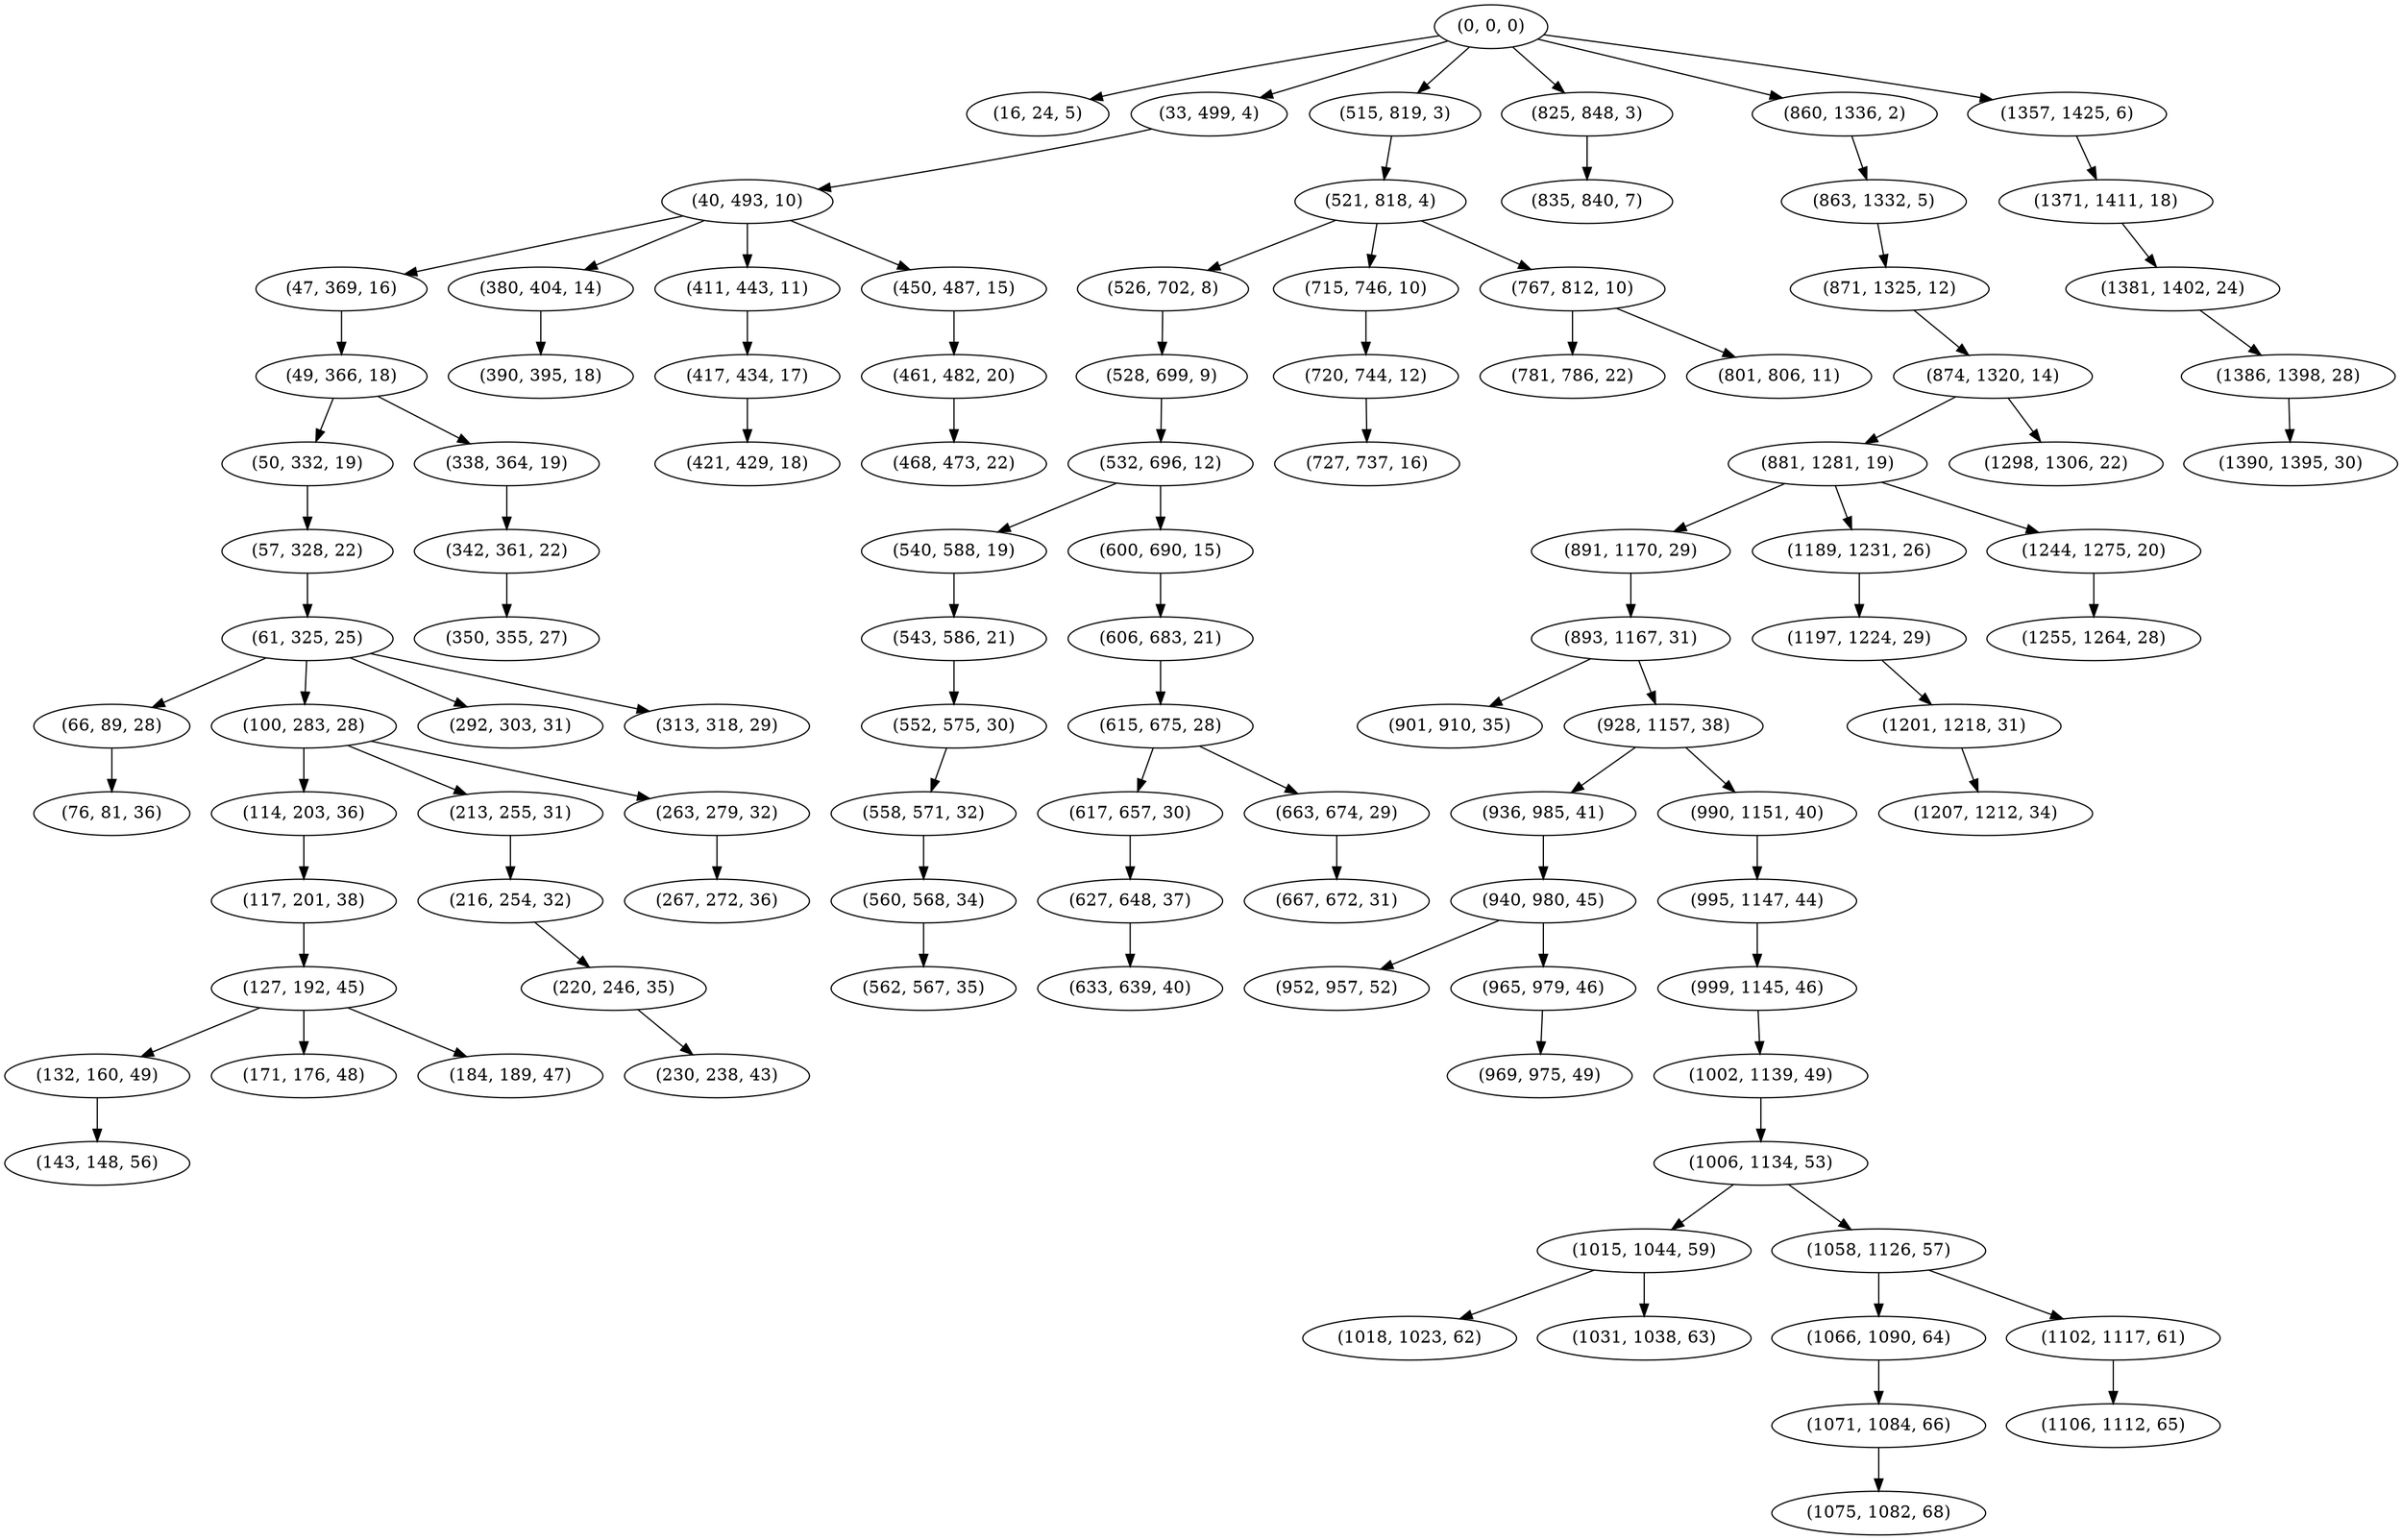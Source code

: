 digraph tree {
    "(0, 0, 0)";
    "(16, 24, 5)";
    "(33, 499, 4)";
    "(40, 493, 10)";
    "(47, 369, 16)";
    "(49, 366, 18)";
    "(50, 332, 19)";
    "(57, 328, 22)";
    "(61, 325, 25)";
    "(66, 89, 28)";
    "(76, 81, 36)";
    "(100, 283, 28)";
    "(114, 203, 36)";
    "(117, 201, 38)";
    "(127, 192, 45)";
    "(132, 160, 49)";
    "(143, 148, 56)";
    "(171, 176, 48)";
    "(184, 189, 47)";
    "(213, 255, 31)";
    "(216, 254, 32)";
    "(220, 246, 35)";
    "(230, 238, 43)";
    "(263, 279, 32)";
    "(267, 272, 36)";
    "(292, 303, 31)";
    "(313, 318, 29)";
    "(338, 364, 19)";
    "(342, 361, 22)";
    "(350, 355, 27)";
    "(380, 404, 14)";
    "(390, 395, 18)";
    "(411, 443, 11)";
    "(417, 434, 17)";
    "(421, 429, 18)";
    "(450, 487, 15)";
    "(461, 482, 20)";
    "(468, 473, 22)";
    "(515, 819, 3)";
    "(521, 818, 4)";
    "(526, 702, 8)";
    "(528, 699, 9)";
    "(532, 696, 12)";
    "(540, 588, 19)";
    "(543, 586, 21)";
    "(552, 575, 30)";
    "(558, 571, 32)";
    "(560, 568, 34)";
    "(562, 567, 35)";
    "(600, 690, 15)";
    "(606, 683, 21)";
    "(615, 675, 28)";
    "(617, 657, 30)";
    "(627, 648, 37)";
    "(633, 639, 40)";
    "(663, 674, 29)";
    "(667, 672, 31)";
    "(715, 746, 10)";
    "(720, 744, 12)";
    "(727, 737, 16)";
    "(767, 812, 10)";
    "(781, 786, 22)";
    "(801, 806, 11)";
    "(825, 848, 3)";
    "(835, 840, 7)";
    "(860, 1336, 2)";
    "(863, 1332, 5)";
    "(871, 1325, 12)";
    "(874, 1320, 14)";
    "(881, 1281, 19)";
    "(891, 1170, 29)";
    "(893, 1167, 31)";
    "(901, 910, 35)";
    "(928, 1157, 38)";
    "(936, 985, 41)";
    "(940, 980, 45)";
    "(952, 957, 52)";
    "(965, 979, 46)";
    "(969, 975, 49)";
    "(990, 1151, 40)";
    "(995, 1147, 44)";
    "(999, 1145, 46)";
    "(1002, 1139, 49)";
    "(1006, 1134, 53)";
    "(1015, 1044, 59)";
    "(1018, 1023, 62)";
    "(1031, 1038, 63)";
    "(1058, 1126, 57)";
    "(1066, 1090, 64)";
    "(1071, 1084, 66)";
    "(1075, 1082, 68)";
    "(1102, 1117, 61)";
    "(1106, 1112, 65)";
    "(1189, 1231, 26)";
    "(1197, 1224, 29)";
    "(1201, 1218, 31)";
    "(1207, 1212, 34)";
    "(1244, 1275, 20)";
    "(1255, 1264, 28)";
    "(1298, 1306, 22)";
    "(1357, 1425, 6)";
    "(1371, 1411, 18)";
    "(1381, 1402, 24)";
    "(1386, 1398, 28)";
    "(1390, 1395, 30)";
    "(0, 0, 0)" -> "(16, 24, 5)";
    "(0, 0, 0)" -> "(33, 499, 4)";
    "(0, 0, 0)" -> "(515, 819, 3)";
    "(0, 0, 0)" -> "(825, 848, 3)";
    "(0, 0, 0)" -> "(860, 1336, 2)";
    "(0, 0, 0)" -> "(1357, 1425, 6)";
    "(33, 499, 4)" -> "(40, 493, 10)";
    "(40, 493, 10)" -> "(47, 369, 16)";
    "(40, 493, 10)" -> "(380, 404, 14)";
    "(40, 493, 10)" -> "(411, 443, 11)";
    "(40, 493, 10)" -> "(450, 487, 15)";
    "(47, 369, 16)" -> "(49, 366, 18)";
    "(49, 366, 18)" -> "(50, 332, 19)";
    "(49, 366, 18)" -> "(338, 364, 19)";
    "(50, 332, 19)" -> "(57, 328, 22)";
    "(57, 328, 22)" -> "(61, 325, 25)";
    "(61, 325, 25)" -> "(66, 89, 28)";
    "(61, 325, 25)" -> "(100, 283, 28)";
    "(61, 325, 25)" -> "(292, 303, 31)";
    "(61, 325, 25)" -> "(313, 318, 29)";
    "(66, 89, 28)" -> "(76, 81, 36)";
    "(100, 283, 28)" -> "(114, 203, 36)";
    "(100, 283, 28)" -> "(213, 255, 31)";
    "(100, 283, 28)" -> "(263, 279, 32)";
    "(114, 203, 36)" -> "(117, 201, 38)";
    "(117, 201, 38)" -> "(127, 192, 45)";
    "(127, 192, 45)" -> "(132, 160, 49)";
    "(127, 192, 45)" -> "(171, 176, 48)";
    "(127, 192, 45)" -> "(184, 189, 47)";
    "(132, 160, 49)" -> "(143, 148, 56)";
    "(213, 255, 31)" -> "(216, 254, 32)";
    "(216, 254, 32)" -> "(220, 246, 35)";
    "(220, 246, 35)" -> "(230, 238, 43)";
    "(263, 279, 32)" -> "(267, 272, 36)";
    "(338, 364, 19)" -> "(342, 361, 22)";
    "(342, 361, 22)" -> "(350, 355, 27)";
    "(380, 404, 14)" -> "(390, 395, 18)";
    "(411, 443, 11)" -> "(417, 434, 17)";
    "(417, 434, 17)" -> "(421, 429, 18)";
    "(450, 487, 15)" -> "(461, 482, 20)";
    "(461, 482, 20)" -> "(468, 473, 22)";
    "(515, 819, 3)" -> "(521, 818, 4)";
    "(521, 818, 4)" -> "(526, 702, 8)";
    "(521, 818, 4)" -> "(715, 746, 10)";
    "(521, 818, 4)" -> "(767, 812, 10)";
    "(526, 702, 8)" -> "(528, 699, 9)";
    "(528, 699, 9)" -> "(532, 696, 12)";
    "(532, 696, 12)" -> "(540, 588, 19)";
    "(532, 696, 12)" -> "(600, 690, 15)";
    "(540, 588, 19)" -> "(543, 586, 21)";
    "(543, 586, 21)" -> "(552, 575, 30)";
    "(552, 575, 30)" -> "(558, 571, 32)";
    "(558, 571, 32)" -> "(560, 568, 34)";
    "(560, 568, 34)" -> "(562, 567, 35)";
    "(600, 690, 15)" -> "(606, 683, 21)";
    "(606, 683, 21)" -> "(615, 675, 28)";
    "(615, 675, 28)" -> "(617, 657, 30)";
    "(615, 675, 28)" -> "(663, 674, 29)";
    "(617, 657, 30)" -> "(627, 648, 37)";
    "(627, 648, 37)" -> "(633, 639, 40)";
    "(663, 674, 29)" -> "(667, 672, 31)";
    "(715, 746, 10)" -> "(720, 744, 12)";
    "(720, 744, 12)" -> "(727, 737, 16)";
    "(767, 812, 10)" -> "(781, 786, 22)";
    "(767, 812, 10)" -> "(801, 806, 11)";
    "(825, 848, 3)" -> "(835, 840, 7)";
    "(860, 1336, 2)" -> "(863, 1332, 5)";
    "(863, 1332, 5)" -> "(871, 1325, 12)";
    "(871, 1325, 12)" -> "(874, 1320, 14)";
    "(874, 1320, 14)" -> "(881, 1281, 19)";
    "(874, 1320, 14)" -> "(1298, 1306, 22)";
    "(881, 1281, 19)" -> "(891, 1170, 29)";
    "(881, 1281, 19)" -> "(1189, 1231, 26)";
    "(881, 1281, 19)" -> "(1244, 1275, 20)";
    "(891, 1170, 29)" -> "(893, 1167, 31)";
    "(893, 1167, 31)" -> "(901, 910, 35)";
    "(893, 1167, 31)" -> "(928, 1157, 38)";
    "(928, 1157, 38)" -> "(936, 985, 41)";
    "(928, 1157, 38)" -> "(990, 1151, 40)";
    "(936, 985, 41)" -> "(940, 980, 45)";
    "(940, 980, 45)" -> "(952, 957, 52)";
    "(940, 980, 45)" -> "(965, 979, 46)";
    "(965, 979, 46)" -> "(969, 975, 49)";
    "(990, 1151, 40)" -> "(995, 1147, 44)";
    "(995, 1147, 44)" -> "(999, 1145, 46)";
    "(999, 1145, 46)" -> "(1002, 1139, 49)";
    "(1002, 1139, 49)" -> "(1006, 1134, 53)";
    "(1006, 1134, 53)" -> "(1015, 1044, 59)";
    "(1006, 1134, 53)" -> "(1058, 1126, 57)";
    "(1015, 1044, 59)" -> "(1018, 1023, 62)";
    "(1015, 1044, 59)" -> "(1031, 1038, 63)";
    "(1058, 1126, 57)" -> "(1066, 1090, 64)";
    "(1058, 1126, 57)" -> "(1102, 1117, 61)";
    "(1066, 1090, 64)" -> "(1071, 1084, 66)";
    "(1071, 1084, 66)" -> "(1075, 1082, 68)";
    "(1102, 1117, 61)" -> "(1106, 1112, 65)";
    "(1189, 1231, 26)" -> "(1197, 1224, 29)";
    "(1197, 1224, 29)" -> "(1201, 1218, 31)";
    "(1201, 1218, 31)" -> "(1207, 1212, 34)";
    "(1244, 1275, 20)" -> "(1255, 1264, 28)";
    "(1357, 1425, 6)" -> "(1371, 1411, 18)";
    "(1371, 1411, 18)" -> "(1381, 1402, 24)";
    "(1381, 1402, 24)" -> "(1386, 1398, 28)";
    "(1386, 1398, 28)" -> "(1390, 1395, 30)";
}

